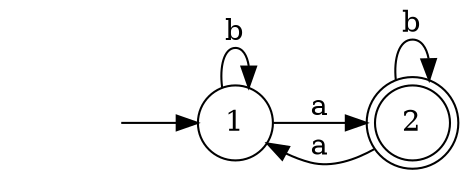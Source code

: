 digraph G {
	rankdir=LR;
	null [shape = plaintext label=""]
	1 [shape=circle];
	2 [shape=doublecircle];
	null -> 1
	1 -> 2 [label = "a"];
	1 -> 1 [label = "b"];
	2 -> 1 [label = "a"];
	2 -> 2 [label = "b"];
}
